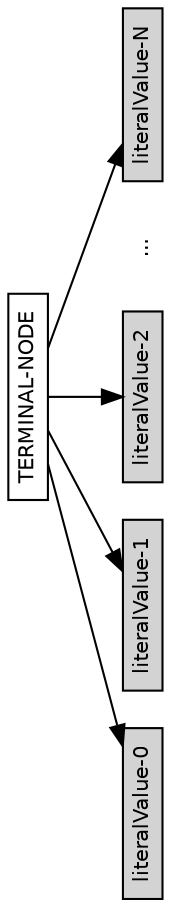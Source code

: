/* AST node diagram generator script collection for M2C, M2J and M2Sharp.
 *
 * Copyright (c) 2016 The Modula-2 Software Foundation
 *
 * Author & Maintainer: Benjamin Kowarsch <org.m2sf>
 *
 * @synopsis
 *
 * The M2C, M2J and M2Sharp compilers are multi-dialect Modula-2 translators
 * and compilers respectively targeting C99, Java/JVM and C#/CLR, sharing a
 * common abstract syntax tree (AST) specification.
 *
 * The AST node diagram generator script collection consists of Graphviz DOT
 * descriptions for all AST node types of the common AST specification.
 *
 * The Graphviz dot utility is required to generate the diagrams. 
 * It may be obtained from http://www.graphviz.org/download.php.
 *
 * @repository
 *
 * https://github.com/m2sf/m2-ast-node-diagrams
 *
 * @file
 *
 * termnode-legend.dot
 *
 * terminal node legend diagram.
 *
 * Usage: $ dot termnode-legend.dot -Tps > termnode-legend.ps
 *
 * @license
 *
 * This is free software: you can redistribute and/or modify it under the
 * terms of the GNU Lesser General Public License (LGPL) either version 2.1
 * or at your choice version 3 as published by the Free Software Foundation.
 * However, you may not alter the copyright, author and license information.
 *
 * It is distributed in the hope that it will be useful,  but WITHOUT
 * ANY WARRANTY; without even the implied warranty of MERCHANTABILITY or
 * FITNESS FOR A PARTICULAR PURPOSE.  Read the license for more details.
 *
 * You should have received a copy of the GNU Lesser General Public License.
 * If not, see <https://www.gnu.org/copyleft/lesser.html>.
 *
 * NB: Components in the domain part of email addresses are in reverse order.
 */

/*** terminal node legend ***/

digraph termNodeLegend {
  graph [orientation=landscape,fontname=helvetica];
  node [fontname=helvetica,fontsize=10,shape=box,height=0.25];
  
  node [style=solid];
  edge [arrowhead=normal];
  
  termNodeLegend -> { id0 id1 id2 };
  termNodeLegend [label="TERMINAL-NODE"];
  edge [style=invis]; node [width=0]; nodesep=0;
  termNodeLegend -> ellipsis0;
  edge [style=solid]; node [width=0.75]; nodesep=0.25;
  termNodeLegend -> idN;
  id0 [label="literalValue-0",style=filled,fillcolor=lightgrey];
  id1 [label="literalValue-1",style=filled,fillcolor=lightgrey];
  id2 [label="literalValue-2",style=filled,fillcolor=lightgrey];
  ellipsis0 [label="..."];
  ellipsis0 [shape=none];
  idN [label="literalValue-N",style=filled,fillcolor=lightgrey];
}

/* END OF FILE */